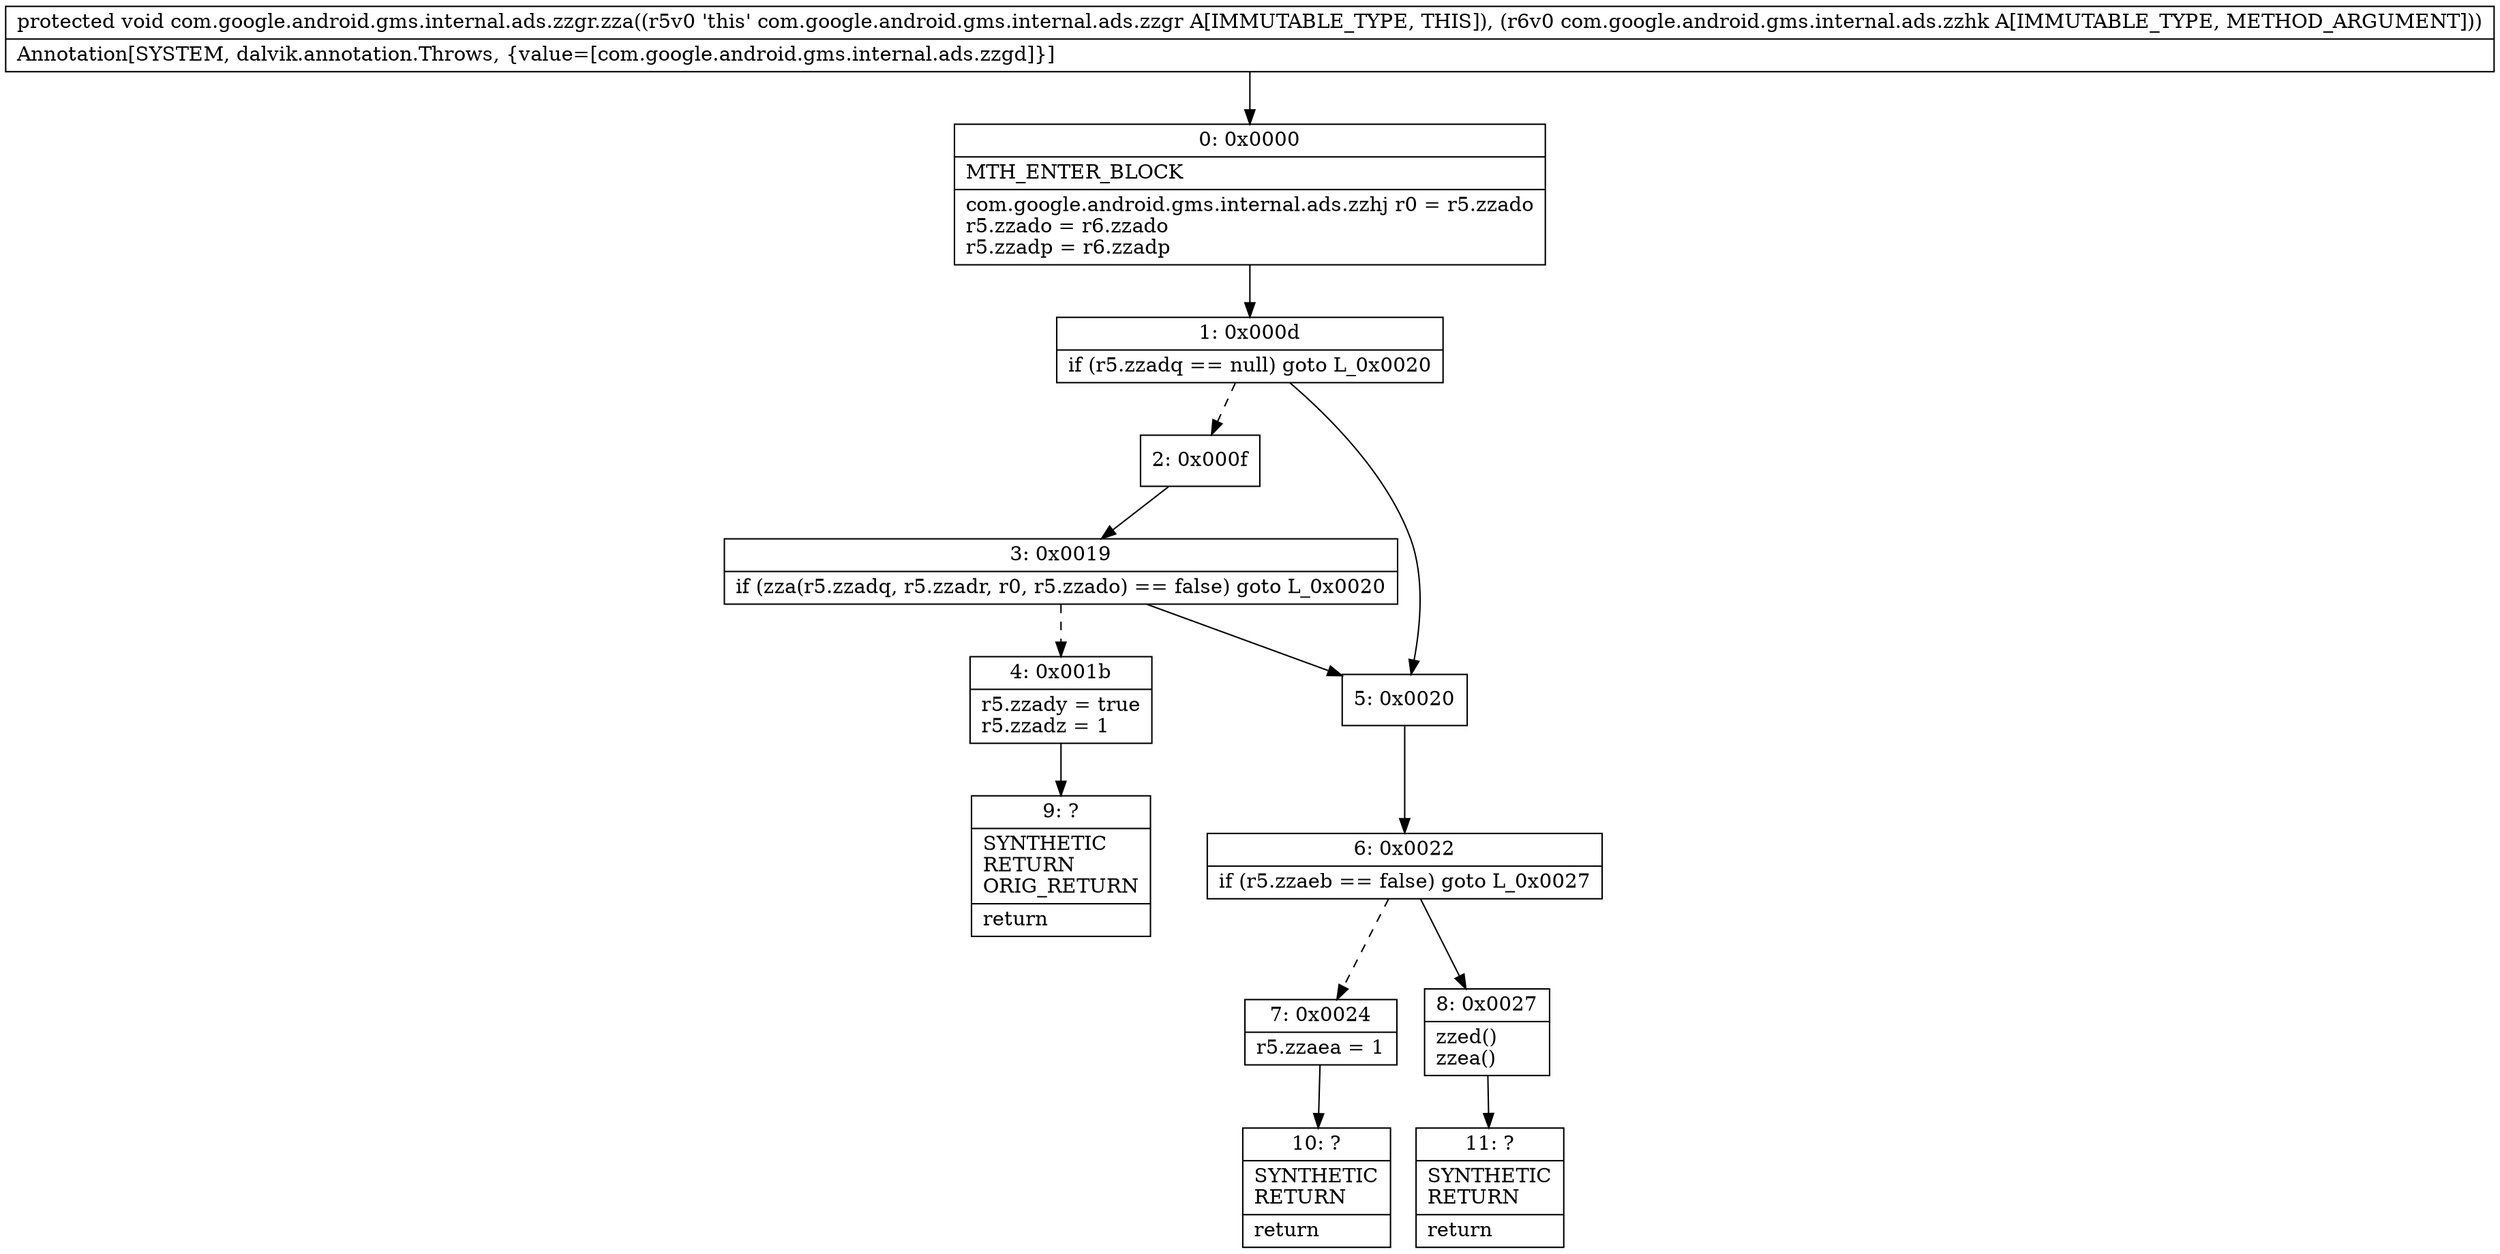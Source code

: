 digraph "CFG forcom.google.android.gms.internal.ads.zzgr.zza(Lcom\/google\/android\/gms\/internal\/ads\/zzhk;)V" {
Node_0 [shape=record,label="{0\:\ 0x0000|MTH_ENTER_BLOCK\l|com.google.android.gms.internal.ads.zzhj r0 = r5.zzado\lr5.zzado = r6.zzado\lr5.zzadp = r6.zzadp\l}"];
Node_1 [shape=record,label="{1\:\ 0x000d|if (r5.zzadq == null) goto L_0x0020\l}"];
Node_2 [shape=record,label="{2\:\ 0x000f}"];
Node_3 [shape=record,label="{3\:\ 0x0019|if (zza(r5.zzadq, r5.zzadr, r0, r5.zzado) == false) goto L_0x0020\l}"];
Node_4 [shape=record,label="{4\:\ 0x001b|r5.zzady = true\lr5.zzadz = 1\l}"];
Node_5 [shape=record,label="{5\:\ 0x0020}"];
Node_6 [shape=record,label="{6\:\ 0x0022|if (r5.zzaeb == false) goto L_0x0027\l}"];
Node_7 [shape=record,label="{7\:\ 0x0024|r5.zzaea = 1\l}"];
Node_8 [shape=record,label="{8\:\ 0x0027|zzed()\lzzea()\l}"];
Node_9 [shape=record,label="{9\:\ ?|SYNTHETIC\lRETURN\lORIG_RETURN\l|return\l}"];
Node_10 [shape=record,label="{10\:\ ?|SYNTHETIC\lRETURN\l|return\l}"];
Node_11 [shape=record,label="{11\:\ ?|SYNTHETIC\lRETURN\l|return\l}"];
MethodNode[shape=record,label="{protected void com.google.android.gms.internal.ads.zzgr.zza((r5v0 'this' com.google.android.gms.internal.ads.zzgr A[IMMUTABLE_TYPE, THIS]), (r6v0 com.google.android.gms.internal.ads.zzhk A[IMMUTABLE_TYPE, METHOD_ARGUMENT]))  | Annotation[SYSTEM, dalvik.annotation.Throws, \{value=[com.google.android.gms.internal.ads.zzgd]\}]\l}"];
MethodNode -> Node_0;
Node_0 -> Node_1;
Node_1 -> Node_2[style=dashed];
Node_1 -> Node_5;
Node_2 -> Node_3;
Node_3 -> Node_4[style=dashed];
Node_3 -> Node_5;
Node_4 -> Node_9;
Node_5 -> Node_6;
Node_6 -> Node_7[style=dashed];
Node_6 -> Node_8;
Node_7 -> Node_10;
Node_8 -> Node_11;
}

